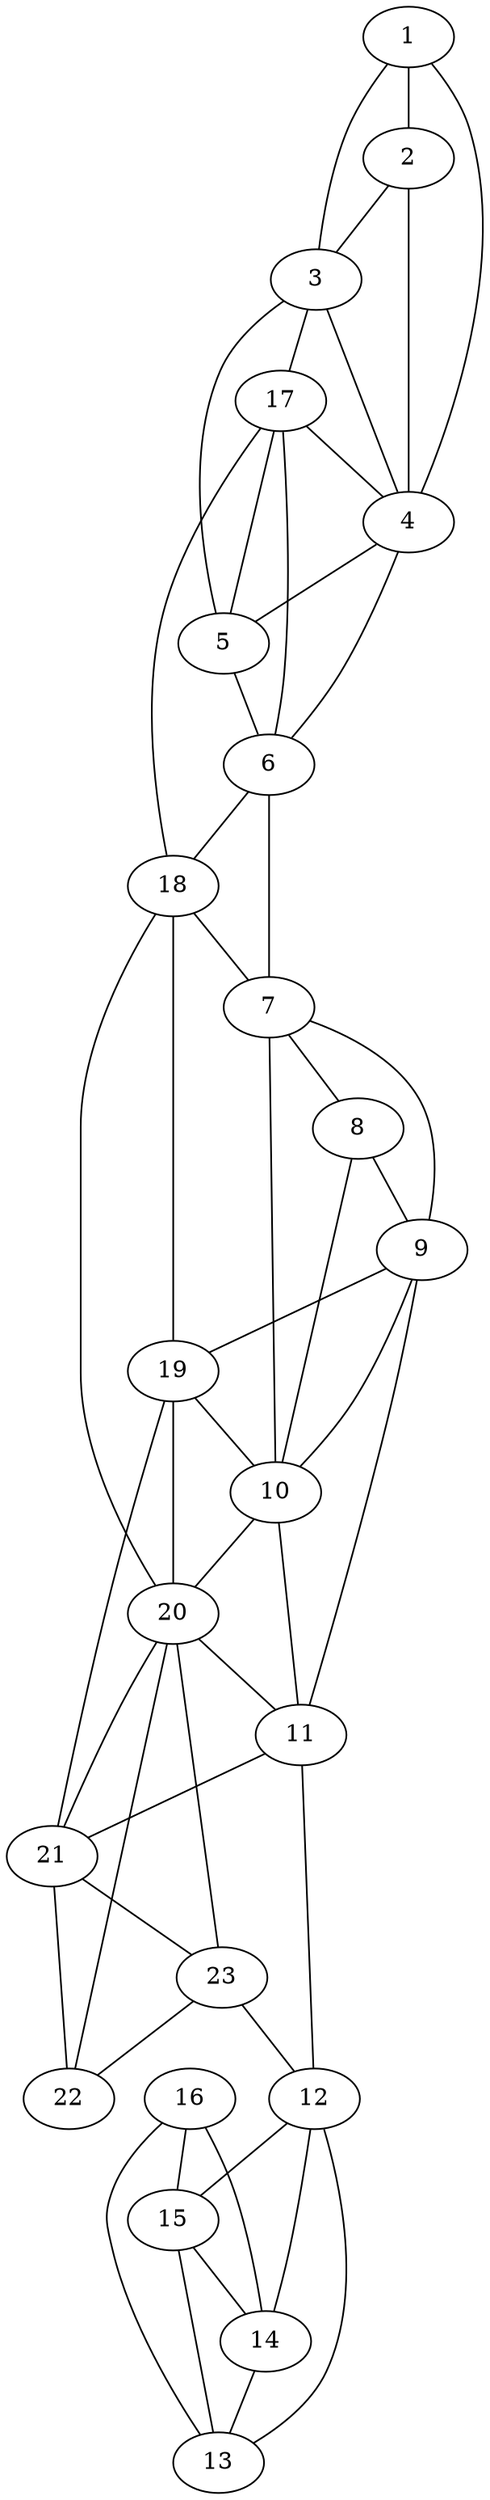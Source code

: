 graph pdb1dse {
	1	 [aaLength=19,
		sequence=EDFQKVYNAIALKLREDDE,
		type=0];
	2	 [aaLength=6,
		sequence=DNYIGY,
		type=0];
	1 -- 2	 [distance0="29.40386",
		frequency=1,
		type0=1];
	3	 [aaLength=14,
		sequence=PVLVRLAWHISGTW,
		type=0];
	1 -- 3	 [distance0="32.13683",
		frequency=1,
		type0=2];
	4	 [aaLength=6,
		sequence=KQFNDP,
		type=0];
	1 -- 4	 [distance0="64.69623",
		frequency=1,
		type0=3];
	2 -- 3	 [distance0="9.575418",
		distance1="1.0",
		frequency=2,
		type0=1,
		type1=4];
	2 -- 4	 [distance0="39.34391",
		frequency=1,
		type0=3];
	17	 [aaLength=2,
		sequence=FK,
		type=1];
	3 -- 17	 [distance0="15.0",
		frequency=1,
		type0=4];
	4 -- 3	 [distance0="35.19037",
		frequency=1,
		type0=2];
	5	 [aaLength=15,
		sequence=NGFKFLEPIHKEFPW,
		type=0];
	4 -- 5	 [distance0="21.51366",
		distance1="6.0",
		frequency=2,
		type0=1,
		type1=4];
	6	 [aaLength=17,
		sequence=GDLFSLGGVTAVQEMQG,
		type=0];
	5 -- 6	 [distance0="19.55791",
		distance1="3.0",
		frequency=2,
		type0=1,
		type1=4];
	5 -- 3	 [distance0="44.8834",
		frequency=1,
		type0=3];
	6 -- 4	 [distance0="37.13879",
		frequency=1,
		type0=2];
	7	 [aaLength=11,
		sequence=GYVRTFFQRLN,
		type=0];
	6 -- 7	 [distance0="52.04623",
		frequency=1,
		type0=3];
	18	 [aaLength=2,
		sequence=DN,
		type=1];
	6 -- 18	 [distance0="18.0",
		frequency=1,
		type0=4];
	8	 [aaLength=11,
		sequence=REVVALMGAGA,
		type=0];
	7 -- 8	 [distance0="14.85201",
		distance1="3.0",
		frequency=2,
		type0=1,
		type1=4];
	9	 [aaLength=3,
		sequence=LGK,
		type=0];
	7 -- 9	 [distance0="25.59367",
		frequency=1,
		type0=2];
	10	 [aaLength=6,
		sequence=KNSGYE,
		type=0];
	7 -- 10	 [distance0="37.20399",
		frequency=1,
		type0=3];
	8 -- 9	 [distance0="12.28976",
		distance1="0.0",
		frequency=2,
		type0=1,
		type1=5];
	19	 [aaLength=2,
		sequence=HL,
		type=1];
	9 -- 19	 [distance0="1.0",
		frequency=1,
		type0=4];
	10 -- 8	 [distance0="29.7438",
		frequency=1,
		type0=2];
	10 -- 9	 [distance0="20.6094",
		frequency=1,
		type0=1];
	20	 [aaLength=2,
		sequence=WG,
		type=1];
	10 -- 20	 [distance0="2.0",
		frequency=1,
		type0=4];
	11	 [aaLength=10,
		sequence=FYLNLLNEDW,
		type=0];
	11 -- 9	 [distance0="26.99323",
		frequency=1,
		type0=1];
	11 -- 10	 [distance0="32.99809",
		frequency=1,
		type0=2];
	12	 [aaLength=6,
		sequence=TDYSLI,
		type=0];
	11 -- 12	 [distance0="33.89924",
		frequency=1,
		type0=3];
	21	 [aaLength=4,
		sequence=EKND,
		type=1];
	11 -- 21	 [distance0="2.0",
		frequency=1,
		type0=4];
	14	 [aaLength=13,
		sequence=KYLSIVKEYANDQ,
		type=0];
	12 -- 14	 [distance0="17.59413",
		frequency=1,
		type0=2];
	15	 [aaLength=19,
		sequence=DKFFKDFSKAFEKLLENGI,
		type=0];
	12 -- 15	 [distance0="30.67866",
		frequency=1,
		type0=3];
	13	 [aaLength=6,
		sequence=LIQDPK,
		type=0];
	12 -- 13	 [distance0="8.148673",
		distance1="0.0",
		frequency=2,
		type0=1,
		type1=5];
	14 -- 13	 [distance0="9.947509",
		frequency=1,
		type0=1];
	15 -- 14	 [distance0="20.40964",
		frequency=1,
		type0=1];
	15 -- 13	 [distance0="26.48132",
		frequency=1,
		type0=2];
	16	 [aaLength=6,
		sequence=EEQGL,
		type=0];
	16 -- 14	 [distance0="53.45515",
		frequency=1,
		type0=2];
	16 -- 15	 [distance0="35.36535",
		frequency=1,
		type0=1];
	16 -- 13	 [distance0="59.2777",
		frequency=1,
		type0=3];
	17 -- 6	 [distance0="94.69324",
		frequency=1,
		type0=2];
	17 -- 4	 [distance0="0.0",
		frequency=1,
		type0=5];
	17 -- 5	 [distance0="96.9727",
		frequency=1,
		type0=3];
	17 -- 18	 [distance0="67.0",
		frequency=1,
		type0=1];
	18 -- 19	 [distance0="41.0",
		frequency=1,
		type0=1];
	18 -- 7	 [distance0="10.0",
		frequency=1,
		type0=4];
	18 -- 20	 [distance0="51.0",
		frequency=1,
		type0=2];
	19 -- 10	 [distance0="0.0",
		frequency=1,
		type0=5];
	19 -- 20	 [distance0="10.0",
		frequency=1,
		type0=1];
	19 -- 21	 [distance0="33.0",
		frequency=1,
		type0=2];
	20 -- 11	 [distance0="9.0",
		frequency=1,
		type0=4];
	20 -- 21	 [distance0="23.0",
		frequency=1,
		type0=2];
	22	 [aaLength=4,
		sequence=WDSK,
		type=1];
	20 -- 22	 [distance0="32.0",
		frequency=1,
		type0=3];
	21 -- 22	 [distance0="9.0",
		distance1="5.0",
		frequency=2,
		type0=1,
		type1=4];
	23	 [aaLength=2,
		sequence=LP,
		type=1];
	21 -- 23	 [distance0="18.0",
		frequency=1,
		type0=2];
	23 -- 12	 [distance0="0.0",
		frequency=1,
		type0=5];
	23 -- 20	 [distance0="41.0",
		frequency=1,
		type0=3];
	23 -- 22	 [distance0="9.0",
		frequency=1,
		type0=1];
}
